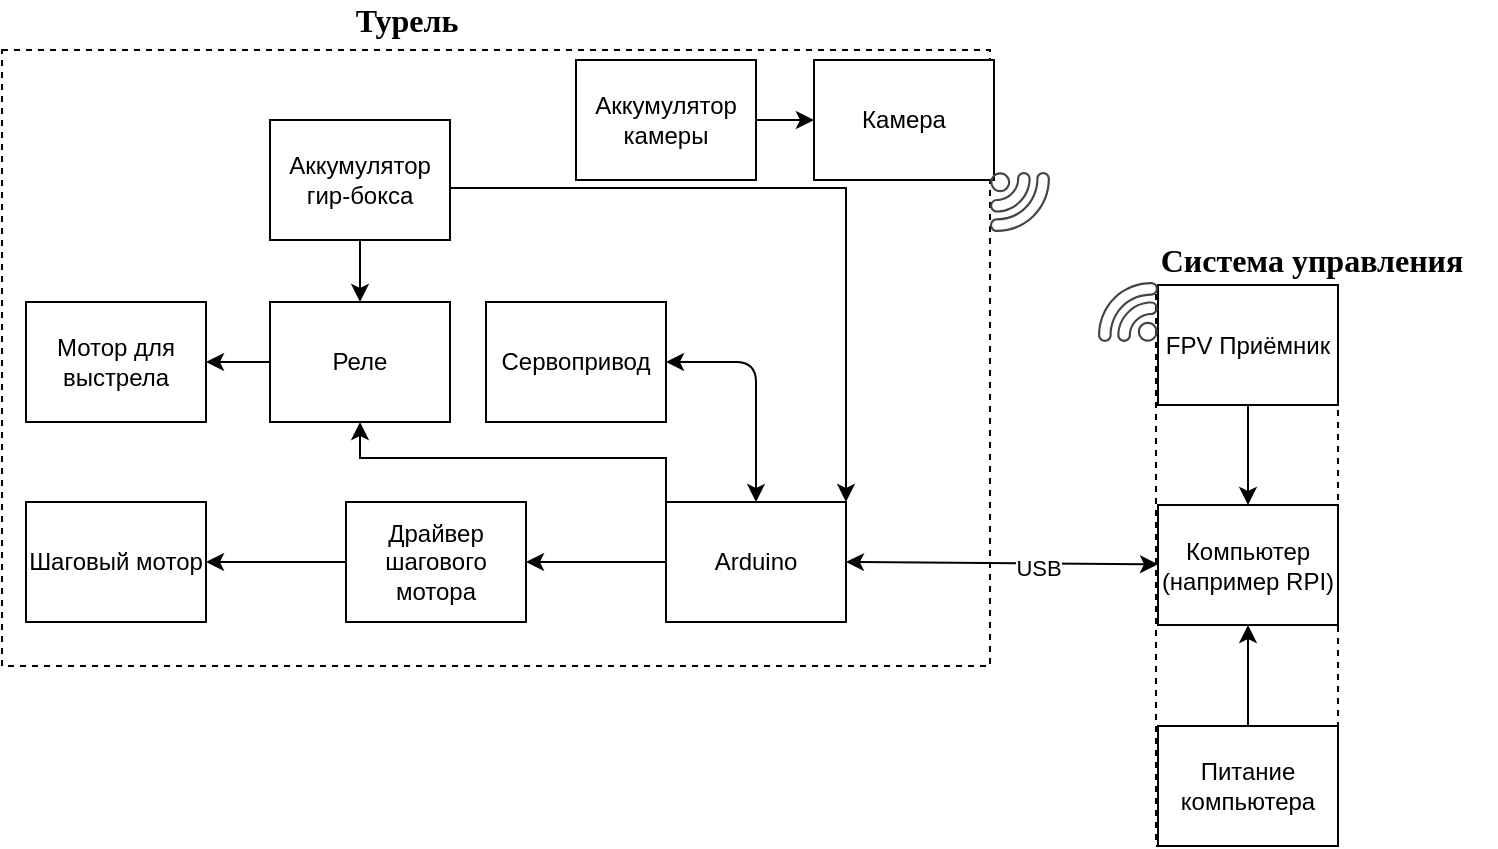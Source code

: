 <mxfile version="14.4.3" type="device"><diagram id="rgr_ggMDqa0CBYAi4XXZ" name="Page-1"><mxGraphModel dx="1185" dy="685" grid="0" gridSize="10" guides="1" tooltips="1" connect="1" arrows="1" fold="1" page="1" pageScale="1" pageWidth="827" pageHeight="1169" math="0" shadow="0"><root><mxCell id="0"/><mxCell id="1" parent="0"/><mxCell id="A-BF0UujvZgVLAS8JFkz-48" value="" style="rounded=0;whiteSpace=wrap;html=1;dashed=1;" parent="1" vertex="1"><mxGeometry x="648" y="428" width="91" height="277" as="geometry"/></mxCell><mxCell id="A-BF0UujvZgVLAS8JFkz-47" value="" style="rounded=0;whiteSpace=wrap;html=1;dashed=1;" parent="1" vertex="1"><mxGeometry x="71" y="307" width="494" height="308" as="geometry"/></mxCell><mxCell id="6oglmZXDybSKQYADPyGO-2" value="" style="rounded=0;whiteSpace=wrap;html=1;" parent="1" vertex="1"><mxGeometry x="313" y="433" width="90" height="60" as="geometry"/></mxCell><mxCell id="6oglmZXDybSKQYADPyGO-3" value="Сервопривод" style="text;html=1;strokeColor=none;fillColor=none;align=center;verticalAlign=middle;whiteSpace=wrap;rounded=0;" parent="1" vertex="1"><mxGeometry x="313" y="433" width="90" height="60" as="geometry"/></mxCell><mxCell id="6oglmZXDybSKQYADPyGO-6" value="" style="rounded=0;whiteSpace=wrap;html=1;" parent="1" vertex="1"><mxGeometry x="403" y="533" width="90" height="60" as="geometry"/></mxCell><mxCell id="A-BF0UujvZgVLAS8JFkz-56" style="edgeStyle=orthogonalEdgeStyle;rounded=0;orthogonalLoop=1;jettySize=auto;html=1;entryX=0.5;entryY=1;entryDx=0;entryDy=0;" parent="1" source="6oglmZXDybSKQYADPyGO-10" target="A-BF0UujvZgVLAS8JFkz-53" edge="1"><mxGeometry relative="1" as="geometry"><Array as="points"><mxPoint x="403" y="511"/><mxPoint x="250" y="511"/></Array></mxGeometry></mxCell><mxCell id="6oglmZXDybSKQYADPyGO-10" value="Arduino" style="text;html=1;strokeColor=none;fillColor=none;align=center;verticalAlign=middle;whiteSpace=wrap;rounded=0;" parent="1" vertex="1"><mxGeometry x="403" y="533" width="90" height="60" as="geometry"/></mxCell><mxCell id="6oglmZXDybSKQYADPyGO-12" value="" style="rounded=0;whiteSpace=wrap;html=1;" parent="1" vertex="1"><mxGeometry x="243" y="533" width="90" height="60" as="geometry"/></mxCell><mxCell id="6oglmZXDybSKQYADPyGO-14" value="Драйвер шагового мотора" style="text;html=1;strokeColor=none;fillColor=none;align=center;verticalAlign=middle;whiteSpace=wrap;rounded=0;" parent="1" vertex="1"><mxGeometry x="243" y="533" width="90" height="60" as="geometry"/></mxCell><mxCell id="6oglmZXDybSKQYADPyGO-21" value="" style="endArrow=classic;startArrow=classic;html=1;exitX=1;exitY=0.5;exitDx=0;exitDy=0;entryX=0.5;entryY=0;entryDx=0;entryDy=0;" parent="1" target="6oglmZXDybSKQYADPyGO-10" edge="1"><mxGeometry width="50" height="50" relative="1" as="geometry"><mxPoint x="403" y="463" as="sourcePoint"/><mxPoint x="243" y="613" as="targetPoint"/><Array as="points"><mxPoint x="448" y="463"/></Array></mxGeometry></mxCell><mxCell id="6oglmZXDybSKQYADPyGO-23" value="" style="rounded=0;whiteSpace=wrap;html=1;" parent="1" vertex="1"><mxGeometry x="83" y="533" width="90" height="60" as="geometry"/></mxCell><mxCell id="6oglmZXDybSKQYADPyGO-25" value="Шаговый мотор" style="text;html=1;strokeColor=none;fillColor=none;align=center;verticalAlign=middle;whiteSpace=wrap;rounded=0;" parent="1" vertex="1"><mxGeometry x="83" y="533" width="90" height="60" as="geometry"/></mxCell><mxCell id="A-BF0UujvZgVLAS8JFkz-1" value="" style="rounded=0;whiteSpace=wrap;html=1;" parent="1" vertex="1"><mxGeometry x="477" y="312" width="90" height="60" as="geometry"/></mxCell><mxCell id="A-BF0UujvZgVLAS8JFkz-2" value="Камера" style="text;html=1;strokeColor=none;fillColor=none;align=center;verticalAlign=middle;whiteSpace=wrap;rounded=0;" parent="1" vertex="1"><mxGeometry x="477" y="312" width="90" height="60" as="geometry"/></mxCell><mxCell id="A-BF0UujvZgVLAS8JFkz-41" style="edgeStyle=orthogonalEdgeStyle;rounded=0;orthogonalLoop=1;jettySize=auto;html=1;entryX=1;entryY=0;entryDx=0;entryDy=0;" parent="1" source="A-BF0UujvZgVLAS8JFkz-3" target="6oglmZXDybSKQYADPyGO-10" edge="1"><mxGeometry relative="1" as="geometry"><Array as="points"><mxPoint x="493" y="376"/></Array></mxGeometry></mxCell><mxCell id="qCNhA9wy5Z_6XKud8VRF-2" style="edgeStyle=orthogonalEdgeStyle;rounded=0;orthogonalLoop=1;jettySize=auto;html=1;" edge="1" parent="1" source="A-BF0UujvZgVLAS8JFkz-3" target="A-BF0UujvZgVLAS8JFkz-53"><mxGeometry relative="1" as="geometry"/></mxCell><mxCell id="A-BF0UujvZgVLAS8JFkz-3" value="Аккумулятор гир-бокса" style="rounded=0;whiteSpace=wrap;html=1;" parent="1" vertex="1"><mxGeometry x="205" y="342" width="90" height="60" as="geometry"/></mxCell><mxCell id="A-BF0UujvZgVLAS8JFkz-10" value="" style="endArrow=classic;startArrow=classic;html=1;exitX=1;exitY=0.5;exitDx=0;exitDy=0;" parent="1" source="6oglmZXDybSKQYADPyGO-10" target="A-BF0UujvZgVLAS8JFkz-11" edge="1"><mxGeometry width="50" height="50" relative="1" as="geometry"><mxPoint x="323" y="573" as="sourcePoint"/><mxPoint x="553" y="563" as="targetPoint"/></mxGeometry></mxCell><mxCell id="A-BF0UujvZgVLAS8JFkz-70" value="USB" style="edgeLabel;html=1;align=center;verticalAlign=middle;resizable=0;points=[];" parent="A-BF0UujvZgVLAS8JFkz-10" vertex="1" connectable="0"><mxGeometry x="0.222" y="-2" relative="1" as="geometry"><mxPoint as="offset"/></mxGeometry></mxCell><mxCell id="A-BF0UujvZgVLAS8JFkz-11" value="Компьютер (например RPI)" style="rounded=0;whiteSpace=wrap;html=1;" parent="1" vertex="1"><mxGeometry x="649" y="534.5" width="90" height="60" as="geometry"/></mxCell><mxCell id="A-BF0UujvZgVLAS8JFkz-27" value="" style="rounded=0;whiteSpace=wrap;html=1;" parent="1" vertex="1"><mxGeometry x="649" y="424.5" width="90" height="60" as="geometry"/></mxCell><mxCell id="A-BF0UujvZgVLAS8JFkz-28" value="&lt;br&gt;&lt;br&gt;&lt;br&gt;&lt;br&gt;&lt;br&gt;&lt;br&gt;&lt;br&gt;&lt;br&gt;&lt;br&gt;&lt;br&gt;" style="pointerEvents=1;shadow=0;dashed=0;html=1;strokeColor=none;fillColor=#434445;aspect=fixed;labelPosition=center;verticalLabelPosition=bottom;verticalAlign=top;align=center;outlineConnect=0;shape=mxgraph.vvd.wi_fi;direction=south;" parent="1" vertex="1"><mxGeometry x="565" y="368" width="30" height="30" as="geometry"/></mxCell><mxCell id="A-BF0UujvZgVLAS8JFkz-29" value="" style="pointerEvents=1;shadow=0;dashed=0;html=1;strokeColor=none;fillColor=#434445;aspect=fixed;labelPosition=center;verticalLabelPosition=bottom;verticalAlign=top;align=center;outlineConnect=0;shape=mxgraph.vvd.wi_fi;direction=north;" parent="1" vertex="1"><mxGeometry x="619" y="423" width="30" height="30" as="geometry"/></mxCell><mxCell id="A-BF0UujvZgVLAS8JFkz-38" style="edgeStyle=orthogonalEdgeStyle;rounded=0;orthogonalLoop=1;jettySize=auto;html=1;" parent="1" source="A-BF0UujvZgVLAS8JFkz-30" target="A-BF0UujvZgVLAS8JFkz-11" edge="1"><mxGeometry relative="1" as="geometry"/></mxCell><mxCell id="A-BF0UujvZgVLAS8JFkz-30" value="FPV Приёмник" style="text;html=1;strokeColor=none;fillColor=none;align=center;verticalAlign=middle;whiteSpace=wrap;rounded=0;" parent="1" vertex="1"><mxGeometry x="649" y="424.5" width="90" height="60" as="geometry"/></mxCell><mxCell id="A-BF0UujvZgVLAS8JFkz-32" value="" style="endArrow=classic;html=1;exitX=0;exitY=0.5;exitDx=0;exitDy=0;entryX=1;entryY=0.5;entryDx=0;entryDy=0;" parent="1" source="6oglmZXDybSKQYADPyGO-10" target="6oglmZXDybSKQYADPyGO-14" edge="1"><mxGeometry width="50" height="50" relative="1" as="geometry"><mxPoint x="527" y="618" as="sourcePoint"/><mxPoint x="577" y="568" as="targetPoint"/></mxGeometry></mxCell><mxCell id="A-BF0UujvZgVLAS8JFkz-34" value="" style="endArrow=classic;html=1;exitX=0;exitY=0.5;exitDx=0;exitDy=0;entryX=1;entryY=0.5;entryDx=0;entryDy=0;" parent="1" source="6oglmZXDybSKQYADPyGO-14" target="6oglmZXDybSKQYADPyGO-25" edge="1"><mxGeometry width="50" height="50" relative="1" as="geometry"><mxPoint x="413" y="573" as="sourcePoint"/><mxPoint x="343" y="573" as="targetPoint"/></mxGeometry></mxCell><mxCell id="A-BF0UujvZgVLAS8JFkz-45" style="edgeStyle=orthogonalEdgeStyle;rounded=0;orthogonalLoop=1;jettySize=auto;html=1;entryX=0.5;entryY=1;entryDx=0;entryDy=0;" parent="1" source="A-BF0UujvZgVLAS8JFkz-44" target="A-BF0UujvZgVLAS8JFkz-11" edge="1"><mxGeometry relative="1" as="geometry"/></mxCell><mxCell id="A-BF0UujvZgVLAS8JFkz-44" value="Питание компьютера" style="rounded=0;whiteSpace=wrap;html=1;" parent="1" vertex="1"><mxGeometry x="649" y="645" width="90" height="60" as="geometry"/></mxCell><mxCell id="A-BF0UujvZgVLAS8JFkz-50" value="&lt;b&gt;&lt;font face=&quot;Comic Sans MS&quot; style=&quot;font-size: 16px&quot;&gt;Турель&lt;/font&gt;&lt;/b&gt;" style="text;html=1;strokeColor=none;fillColor=none;align=center;verticalAlign=middle;whiteSpace=wrap;rounded=0;dashed=1;" parent="1" vertex="1"><mxGeometry x="201" y="282" width="145" height="20" as="geometry"/></mxCell><mxCell id="A-BF0UujvZgVLAS8JFkz-52" value="Мотор для выстрела" style="rounded=0;whiteSpace=wrap;html=1;" parent="1" vertex="1"><mxGeometry x="83" y="433" width="90" height="60" as="geometry"/></mxCell><mxCell id="A-BF0UujvZgVLAS8JFkz-55" style="edgeStyle=orthogonalEdgeStyle;rounded=0;orthogonalLoop=1;jettySize=auto;html=1;" parent="1" source="A-BF0UujvZgVLAS8JFkz-53" target="A-BF0UujvZgVLAS8JFkz-52" edge="1"><mxGeometry relative="1" as="geometry"/></mxCell><mxCell id="A-BF0UujvZgVLAS8JFkz-53" value="Реле" style="rounded=0;whiteSpace=wrap;html=1;" parent="1" vertex="1"><mxGeometry x="205" y="433" width="90" height="60" as="geometry"/></mxCell><mxCell id="A-BF0UujvZgVLAS8JFkz-69" style="edgeStyle=orthogonalEdgeStyle;rounded=0;orthogonalLoop=1;jettySize=auto;html=1;entryX=0;entryY=0.5;entryDx=0;entryDy=0;" parent="1" source="A-BF0UujvZgVLAS8JFkz-68" target="A-BF0UujvZgVLAS8JFkz-2" edge="1"><mxGeometry relative="1" as="geometry"/></mxCell><mxCell id="A-BF0UujvZgVLAS8JFkz-68" value="Аккумулятор камеры" style="rounded=0;whiteSpace=wrap;html=1;" parent="1" vertex="1"><mxGeometry x="358" y="312" width="90" height="60" as="geometry"/></mxCell><mxCell id="A-BF0UujvZgVLAS8JFkz-72" value="&lt;b&gt;&lt;font face=&quot;Comic Sans MS&quot; style=&quot;font-size: 16px&quot;&gt;Система управления&lt;/font&gt;&lt;/b&gt;" style="text;html=1;strokeColor=none;fillColor=none;align=center;verticalAlign=middle;whiteSpace=wrap;rounded=0;dashed=1;" parent="1" vertex="1"><mxGeometry x="634" y="402" width="184" height="20" as="geometry"/></mxCell></root></mxGraphModel></diagram></mxfile>